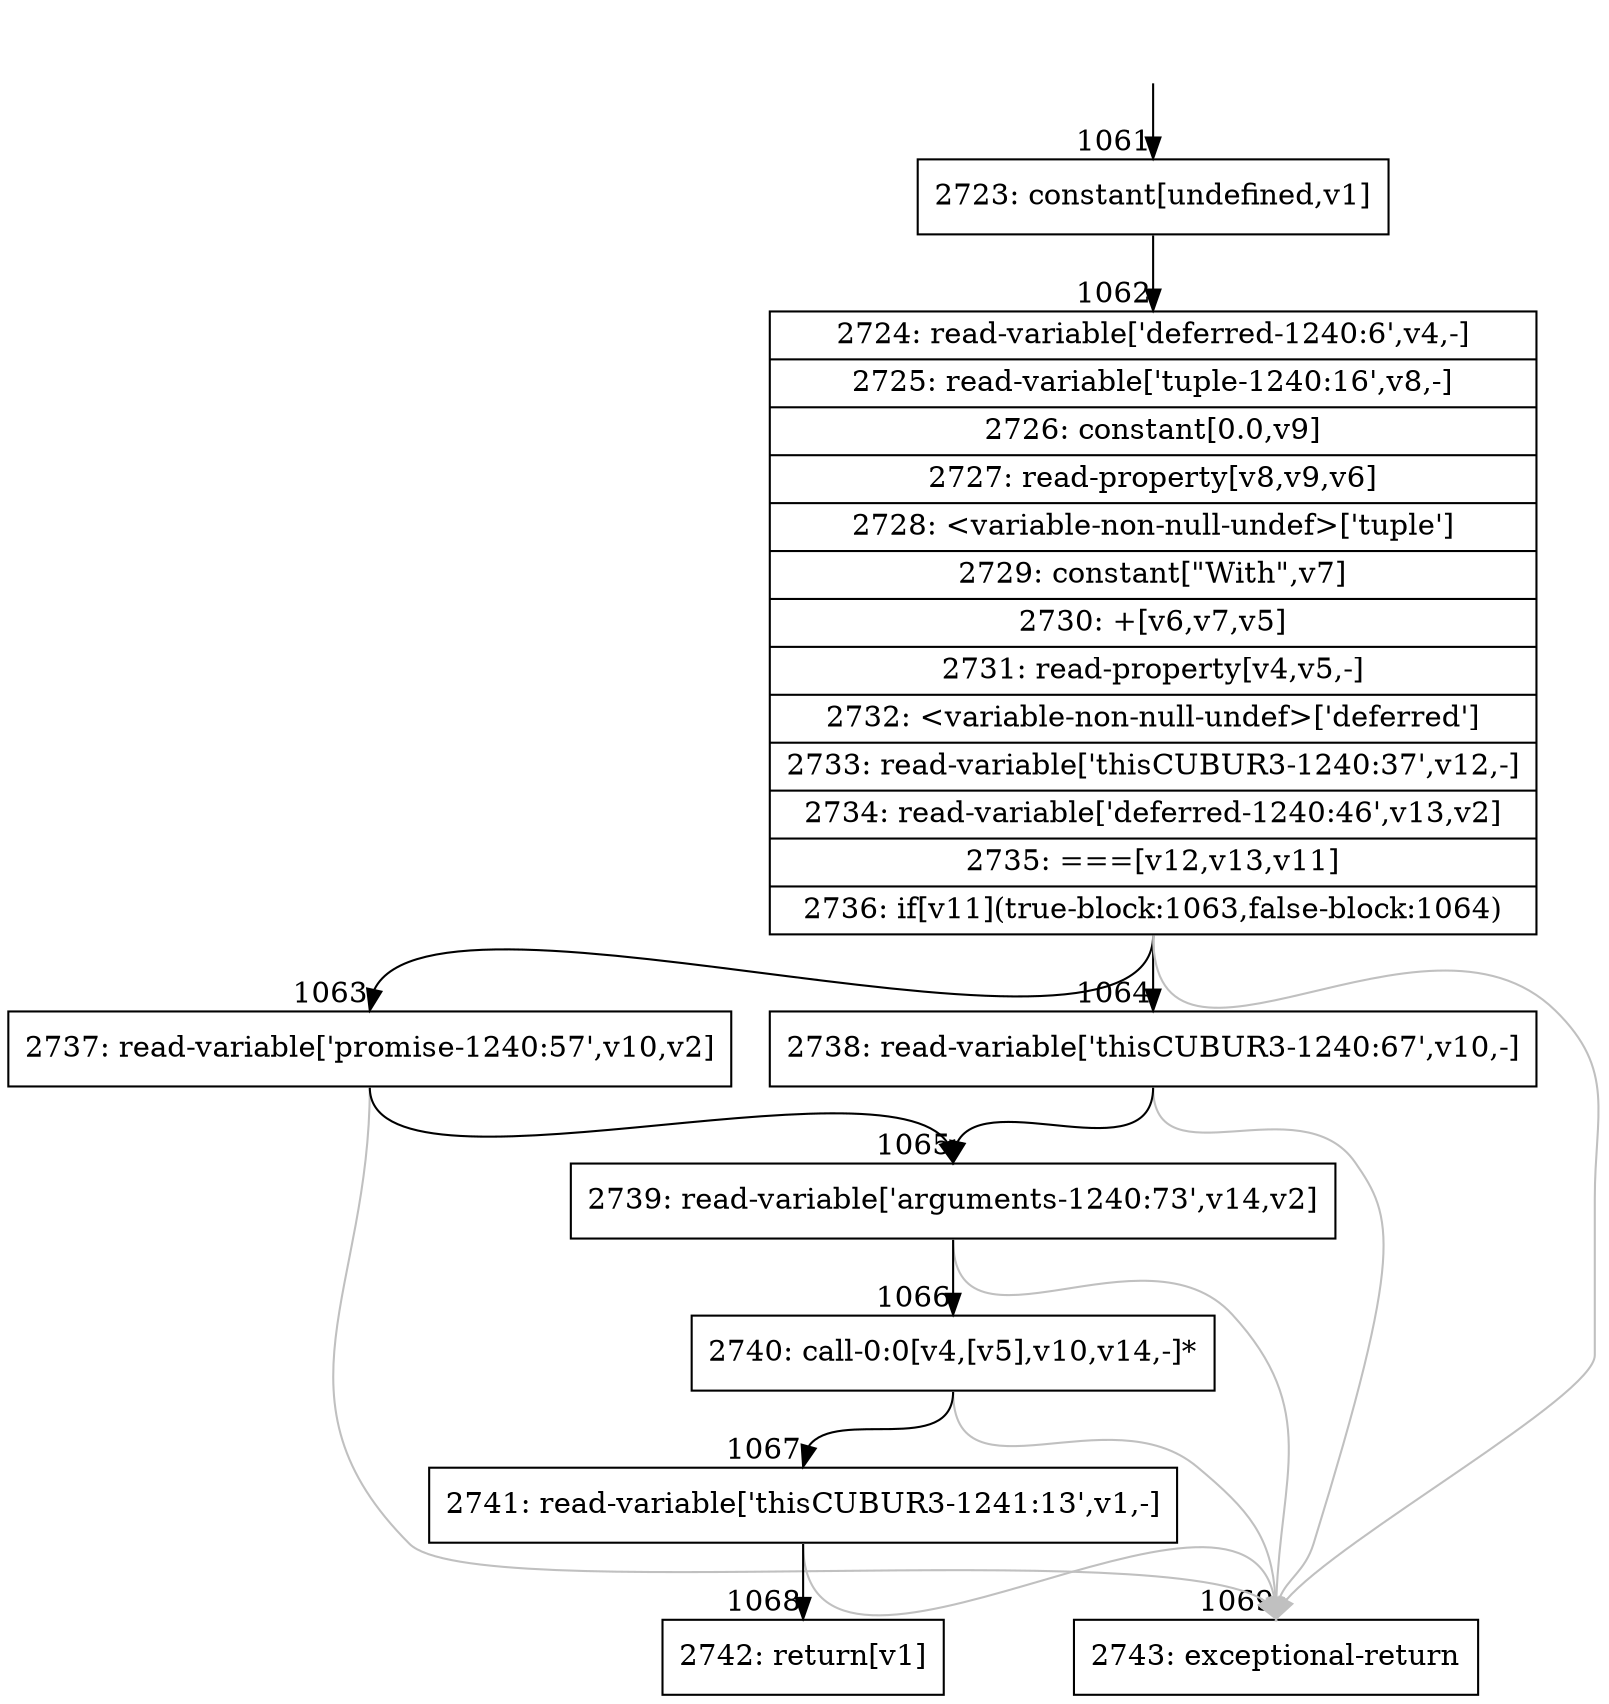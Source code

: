 digraph {
rankdir="TD"
BB_entry85[shape=none,label=""];
BB_entry85 -> BB1061 [tailport=s, headport=n, headlabel="    1061"]
BB1061 [shape=record label="{2723: constant[undefined,v1]}" ] 
BB1061 -> BB1062 [tailport=s, headport=n, headlabel="      1062"]
BB1062 [shape=record label="{2724: read-variable['deferred-1240:6',v4,-]|2725: read-variable['tuple-1240:16',v8,-]|2726: constant[0.0,v9]|2727: read-property[v8,v9,v6]|2728: \<variable-non-null-undef\>['tuple']|2729: constant[\"With\",v7]|2730: +[v6,v7,v5]|2731: read-property[v4,v5,-]|2732: \<variable-non-null-undef\>['deferred']|2733: read-variable['thisCUBUR3-1240:37',v12,-]|2734: read-variable['deferred-1240:46',v13,v2]|2735: ===[v12,v13,v11]|2736: if[v11](true-block:1063,false-block:1064)}" ] 
BB1062 -> BB1063 [tailport=s, headport=n, headlabel="      1063"]
BB1062 -> BB1064 [tailport=s, headport=n, headlabel="      1064"]
BB1062 -> BB1069 [tailport=s, headport=n, color=gray, headlabel="      1069"]
BB1063 [shape=record label="{2737: read-variable['promise-1240:57',v10,v2]}" ] 
BB1063 -> BB1065 [tailport=s, headport=n, headlabel="      1065"]
BB1063 -> BB1069 [tailport=s, headport=n, color=gray]
BB1064 [shape=record label="{2738: read-variable['thisCUBUR3-1240:67',v10,-]}" ] 
BB1064 -> BB1065 [tailport=s, headport=n]
BB1064 -> BB1069 [tailport=s, headport=n, color=gray]
BB1065 [shape=record label="{2739: read-variable['arguments-1240:73',v14,v2]}" ] 
BB1065 -> BB1066 [tailport=s, headport=n, headlabel="      1066"]
BB1065 -> BB1069 [tailport=s, headport=n, color=gray]
BB1066 [shape=record label="{2740: call-0:0[v4,[v5],v10,v14,-]*}" ] 
BB1066 -> BB1067 [tailport=s, headport=n, headlabel="      1067"]
BB1066 -> BB1069 [tailport=s, headport=n, color=gray]
BB1067 [shape=record label="{2741: read-variable['thisCUBUR3-1241:13',v1,-]}" ] 
BB1067 -> BB1068 [tailport=s, headport=n, headlabel="      1068"]
BB1067 -> BB1069 [tailport=s, headport=n, color=gray]
BB1068 [shape=record label="{2742: return[v1]}" ] 
BB1069 [shape=record label="{2743: exceptional-return}" ] 
}
